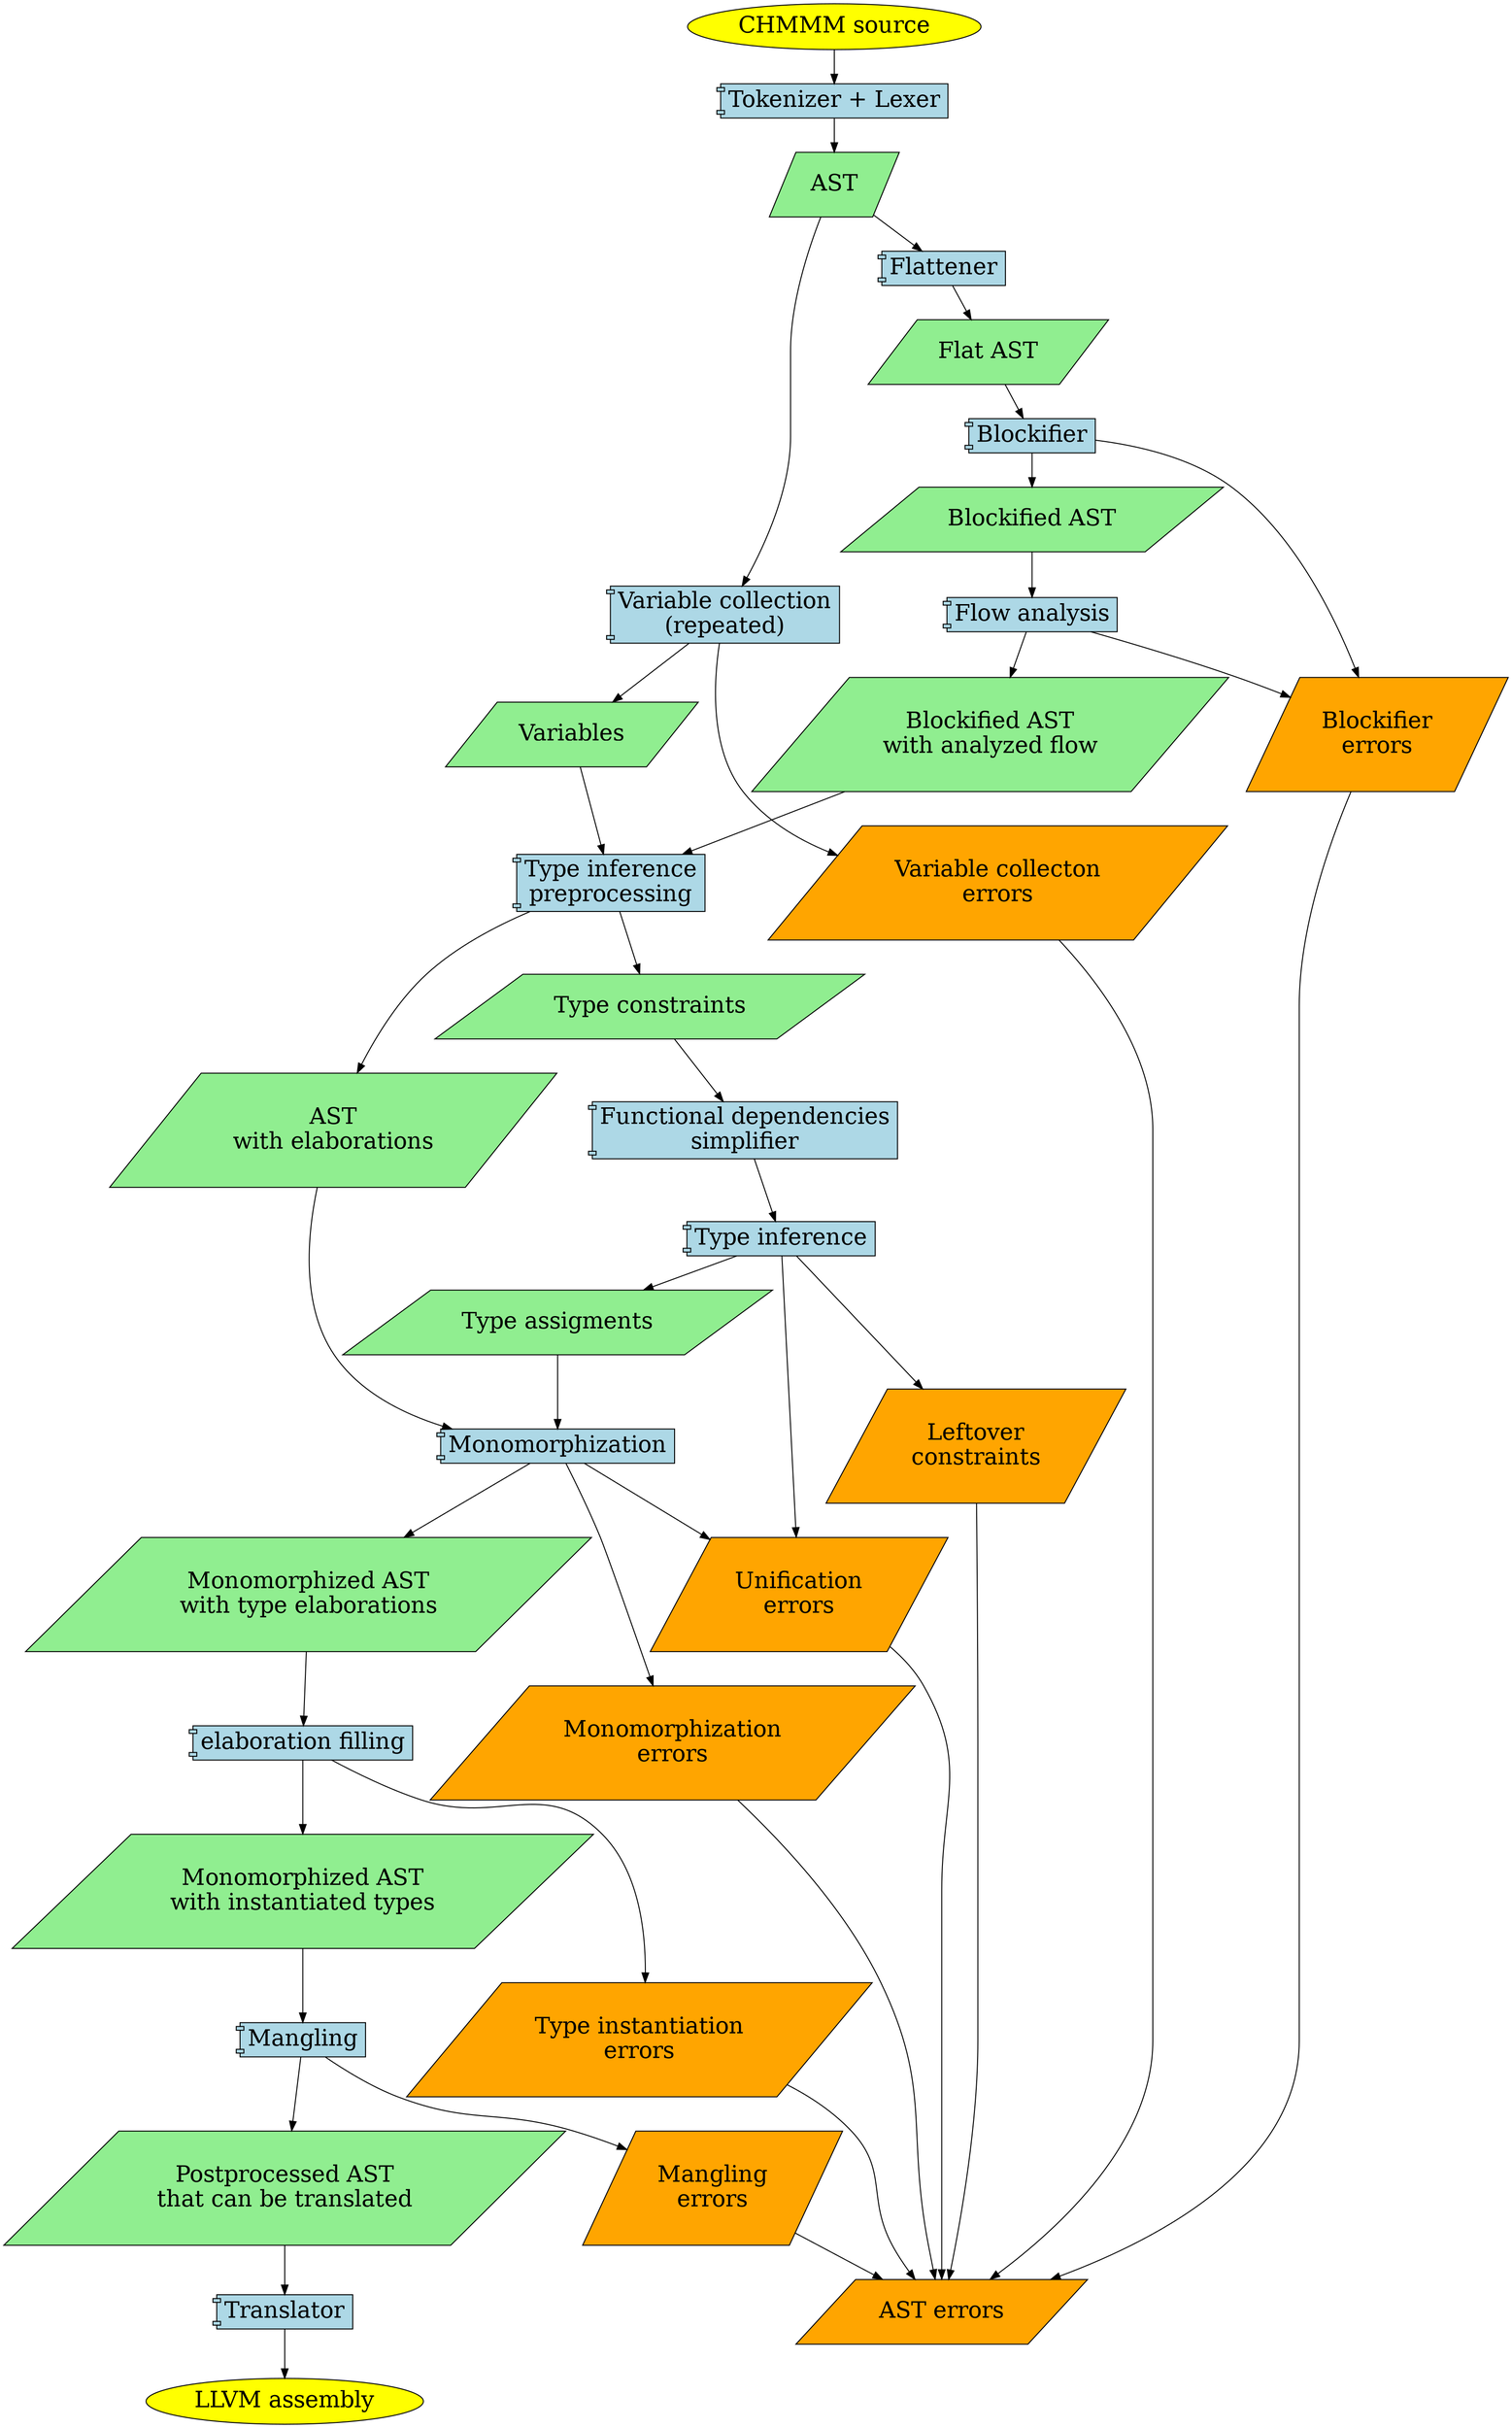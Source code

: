 digraph {
    node [style="filled", fontsize="24pt"]

    subgraph terminals {
        node [shape="ellipse", fillcolor="yellow"]

        Source [label="CHMMM source"]
        LLVM [label="LLVM assembly"]
    }

    subgraph data {
        node [shape="parallelogram"]

        subgraph orangeData {
            node [fillcolor="orange"]

            ASTErrors [label="AST errors"]
            FillingErrors [label="Type instantiation\nerrors"]
            ManglingErrors [label="Mangling\nerrors"]
            UnifyErrors [label="Unification\nerrors"]
            BlockifierErrors [label="Blockifier\nerrors"]
            MonomorphizeErrors [label="Monomorphization\nerrors"]
            VariablesErrors [label="Variable collecton\nerrors"]
            LeftFacts [label="Leftover\nconstraints"]
        }
        subgraph greenData {
            node [fillcolor="lightgreen"]

            AST
            Facts [label="Type constraints"]
            Variables [label="Variables"]
            ASTTypeElabs [label="AST\nwith elaborations"]
            Judgments [label="Type assigments"]
            FlatAST [label="Flat AST"]
            BlockifiedAST [label="Blockified AST"]
            BlockifiedASTAnnots [label="Blockified AST\nwith analyzed flow"]
            MonoAST [label="Monomorphized AST\nwith type elaborations"]
            FilledMonoAST [label="Monomorphized AST\nwith instantiated types"]
            PostAST [label="Postprocessed AST\nthat can be translated"]
        }

    }

    subgraph components {
        node [shape="component"]

        subgraph greenComponents {
            node [fillcolor="lightblue"]

            FunDepSimpl [label="Functional dependencies\nsimplifier"]
            Parser [label="Tokenizer + Lexer"]
            Flattener
            Preprocess [label="Type inference\npreprocessing"]
            VariableMining [label="Variable collection\n(repeated)"]
            Blockifier
            FlowAnalysis [label="Flow analysis"]
            Inference [label="Type inference"]
            Monomorphization
            ElabFilling [label="elaboration filling"]
            Mangling
            Translator
        }
    }


    Source -> Parser -> AST
    AST -> Flattener -> FlatAST
    VariableMining -> VariablesErrors
    AST -> VariableMining -> Variables -> Preprocess
    Facts -> FunDepSimpl
    ASTTypeElabs -> Monomorphization
    FunDepSimpl -> Inference -> Judgments -> Monomorphization -> MonoAST -> ElabFilling -> FilledMonoAST -> Mangling -> PostAST
    ElabFilling -> FillingErrors
    Mangling -> ManglingErrors
    { Inference Monomorphization } -> UnifyErrors
    FlatAST -> Blockifier -> {BlockifiedAST BlockifierErrors }
    BlockifiedAST -> FlowAnalysis -> BlockifiedASTAnnots
    FlowAnalysis -> BlockifierErrors
    BlockifiedASTAnnots -> Preprocess -> { Facts ASTTypeElabs }
    Monomorphization -> MonomorphizeErrors
    { FillingErrors ManglingErrors UnifyErrors BlockifierErrors MonomorphizeErrors VariablesErrors LeftFacts } -> ASTErrors
    Inference -> LeftFacts
    PostAST -> Translator -> LLVM
}
